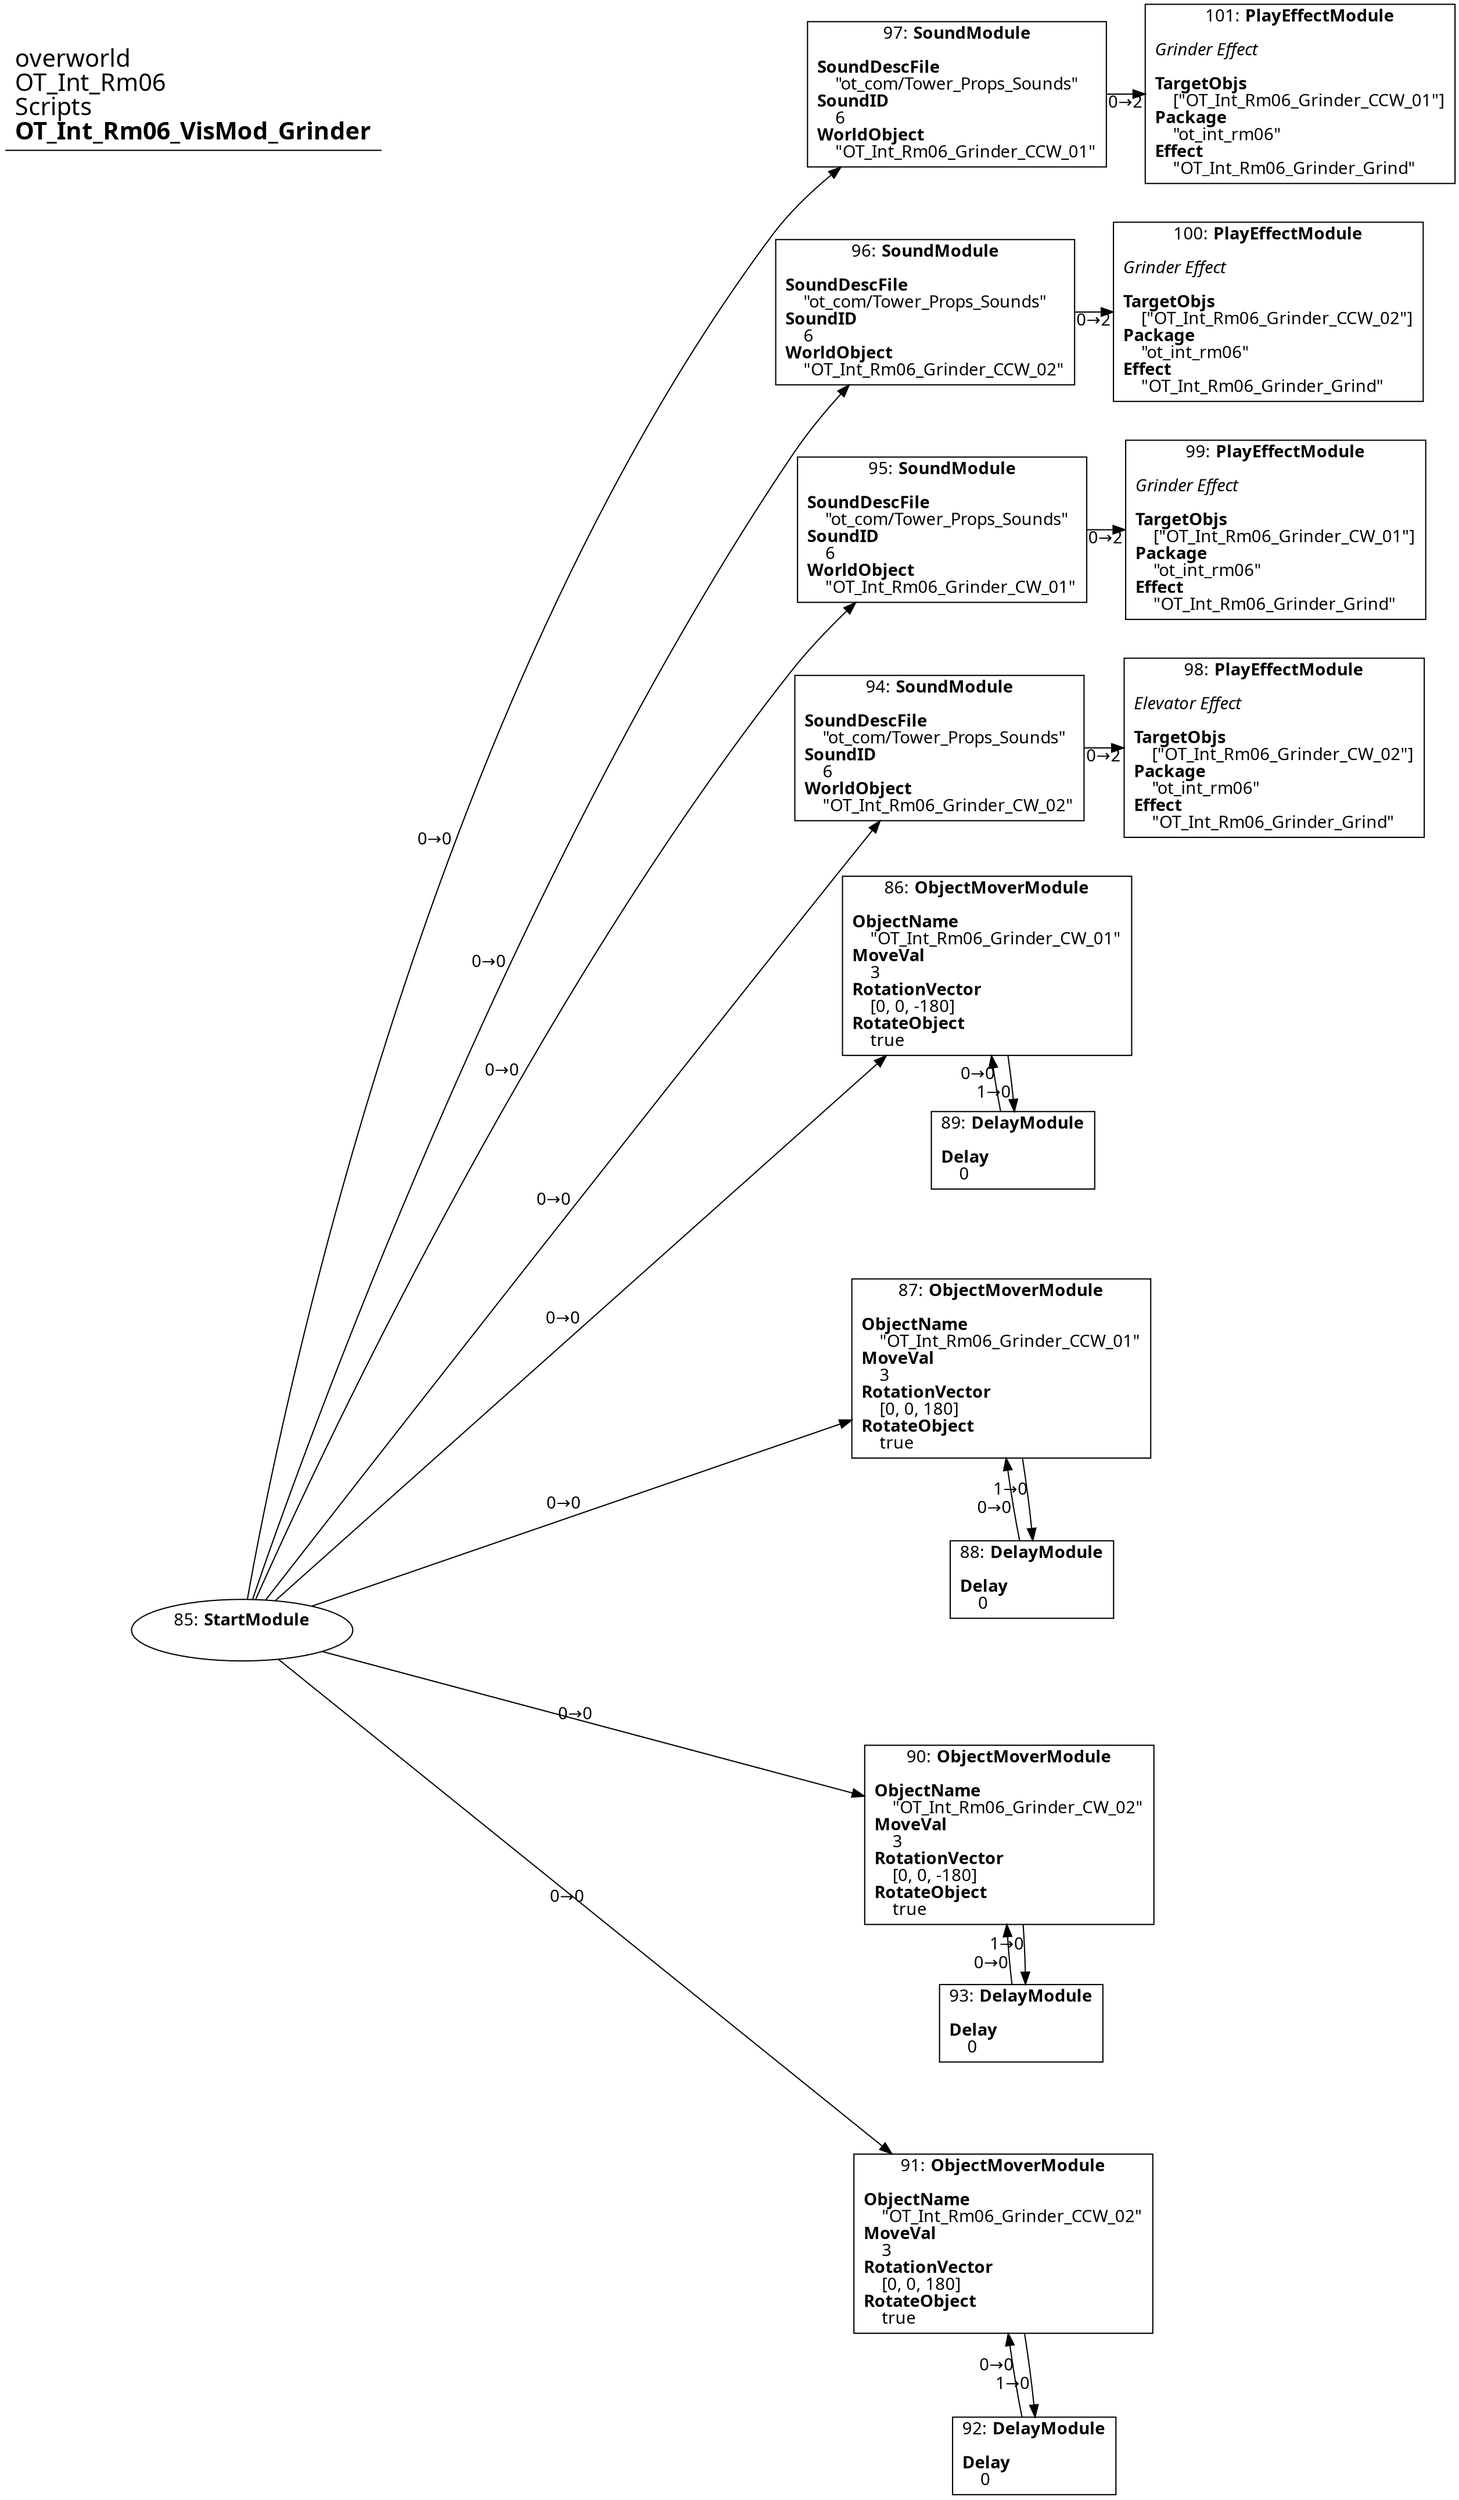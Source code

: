 digraph {
    layout = fdp;
    overlap = prism;
    sep = "+16";
    splines = spline;

    node [ shape = box ];

    graph [ fontname = "Segoe UI" ];
    node [ fontname = "Segoe UI" ];
    edge [ fontname = "Segoe UI" ];

    85 [ label = <85: <b>StartModule</b><br/><br/>> ];
    85 [ shape = oval ]
    85 [ pos = "-0.693,-0.95500004!" ];
    85 -> 86 [ label = "0→0" ];
    85 -> 87 [ label = "0→0" ];
    85 -> 90 [ label = "0→0" ];
    85 -> 91 [ label = "0→0" ];
    85 -> 94 [ label = "0→0" ];
    85 -> 95 [ label = "0→0" ];
    85 -> 96 [ label = "0→0" ];
    85 -> 97 [ label = "0→0" ];

    86 [ label = <86: <b>ObjectMoverModule</b><br/><br/><b>ObjectName</b><br align="left"/>    &quot;OT_Int_Rm06_Grinder_CW_01&quot;<br align="left"/><b>MoveVal</b><br align="left"/>    3<br align="left"/><b>RotationVector</b><br align="left"/>    [0, 0, -180]<br align="left"/><b>RotateObject</b><br align="left"/>    true<br align="left"/>> ];
    86 [ pos = "-0.053000003,-0.38900003!" ];
    86 -> 89 [ label = "1→0" ];

    87 [ label = <87: <b>ObjectMoverModule</b><br/><br/><b>ObjectName</b><br align="left"/>    &quot;OT_Int_Rm06_Grinder_CCW_01&quot;<br align="left"/><b>MoveVal</b><br align="left"/>    3<br align="left"/><b>RotationVector</b><br align="left"/>    [0, 0, 180]<br align="left"/><b>RotateObject</b><br align="left"/>    true<br align="left"/>> ];
    87 [ pos = "-0.058000002,-0.734!" ];
    87 -> 88 [ label = "1→0" ];

    88 [ label = <88: <b>DelayModule</b><br/><br/><b>Delay</b><br align="left"/>    0<br align="left"/>> ];
    88 [ pos = "-0.032,-0.91300005!" ];
    88 -> 87 [ label = "0→0" ];

    89 [ label = <89: <b>DelayModule</b><br/><br/><b>Delay</b><br align="left"/>    0<br align="left"/>> ];
    89 [ pos = "-0.043,-0.54800004!" ];
    89 -> 86 [ label = "0→0" ];

    90 [ label = <90: <b>ObjectMoverModule</b><br/><br/><b>ObjectName</b><br align="left"/>    &quot;OT_Int_Rm06_Grinder_CW_02&quot;<br align="left"/><b>MoveVal</b><br align="left"/>    3<br align="left"/><b>RotationVector</b><br align="left"/>    [0, 0, -180]<br align="left"/><b>RotateObject</b><br align="left"/>    true<br align="left"/>> ];
    90 [ pos = "-0.051000003,-1.1290001!" ];
    90 -> 93 [ label = "1→0" ];

    91 [ label = <91: <b>ObjectMoverModule</b><br/><br/><b>ObjectName</b><br align="left"/>    &quot;OT_Int_Rm06_Grinder_CCW_02&quot;<br align="left"/><b>MoveVal</b><br align="left"/>    3<br align="left"/><b>RotationVector</b><br align="left"/>    [0, 0, 180]<br align="left"/><b>RotateObject</b><br align="left"/>    true<br align="left"/>> ];
    91 [ pos = "-0.056,-1.4740001!" ];
    91 -> 92 [ label = "1→0" ];

    92 [ label = <92: <b>DelayModule</b><br/><br/><b>Delay</b><br align="left"/>    0<br align="left"/>> ];
    92 [ pos = "-0.030000001,-1.6530001!" ];
    92 -> 91 [ label = "0→0" ];

    93 [ label = <93: <b>DelayModule</b><br/><br/><b>Delay</b><br align="left"/>    0<br align="left"/>> ];
    93 [ pos = "-0.041,-1.2880001!" ];
    93 -> 90 [ label = "0→0" ];

    94 [ label = <94: <b>SoundModule</b><br/><br/><b>SoundDescFile</b><br align="left"/>    &quot;ot_com/Tower_Props_Sounds&quot;<br align="left"/><b>SoundID</b><br align="left"/>    6<br align="left"/><b>WorldObject</b><br align="left"/>    &quot;OT_Int_Rm06_Grinder_CW_02&quot;<br align="left"/>> ];
    94 [ pos = "-0.067,-0.20500001!" ];
    94 -> 98 [ label = "0→2" ];

    95 [ label = <95: <b>SoundModule</b><br/><br/><b>SoundDescFile</b><br align="left"/>    &quot;ot_com/Tower_Props_Sounds&quot;<br align="left"/><b>SoundID</b><br align="left"/>    6<br align="left"/><b>WorldObject</b><br align="left"/>    &quot;OT_Int_Rm06_Grinder_CW_01&quot;<br align="left"/>> ];
    95 [ pos = "-0.066,-0.026!" ];
    95 -> 99 [ label = "0→2" ];

    96 [ label = <96: <b>SoundModule</b><br/><br/><b>SoundDescFile</b><br align="left"/>    &quot;ot_com/Tower_Props_Sounds&quot;<br align="left"/><b>SoundID</b><br align="left"/>    6<br align="left"/><b>WorldObject</b><br align="left"/>    &quot;OT_Int_Rm06_Grinder_CCW_02&quot;<br align="left"/>> ];
    96 [ pos = "-0.066,0.149!" ];
    96 -> 100 [ label = "0→2" ];

    97 [ label = <97: <b>SoundModule</b><br/><br/><b>SoundDescFile</b><br align="left"/>    &quot;ot_com/Tower_Props_Sounds&quot;<br align="left"/><b>SoundID</b><br align="left"/>    6<br align="left"/><b>WorldObject</b><br align="left"/>    &quot;OT_Int_Rm06_Grinder_CCW_01&quot;<br align="left"/>> ];
    97 [ pos = "-0.063,0.33400002!" ];
    97 -> 101 [ label = "0→2" ];

    98 [ label = <98: <b>PlayEffectModule</b><br/><br/><i>Elevator Effect<br align="left"/></i><br align="left"/><b>TargetObjs</b><br align="left"/>    [&quot;OT_Int_Rm06_Grinder_CW_02&quot;]<br align="left"/><b>Package</b><br align="left"/>    &quot;ot_int_rm06&quot;<br align="left"/><b>Effect</b><br align="left"/>    &quot;OT_Int_Rm06_Grinder_Grind&quot;<br align="left"/>> ];
    98 [ pos = "0.16100001,-0.20500001!" ];

    99 [ label = <99: <b>PlayEffectModule</b><br/><br/><i>Grinder Effect<br align="left"/></i><br align="left"/><b>TargetObjs</b><br align="left"/>    [&quot;OT_Int_Rm06_Grinder_CW_01&quot;]<br align="left"/><b>Package</b><br align="left"/>    &quot;ot_int_rm06&quot;<br align="left"/><b>Effect</b><br align="left"/>    &quot;OT_Int_Rm06_Grinder_Grind&quot;<br align="left"/>> ];
    99 [ pos = "0.162,-0.026!" ];

    100 [ label = <100: <b>PlayEffectModule</b><br/><br/><i>Grinder Effect<br align="left"/></i><br align="left"/><b>TargetObjs</b><br align="left"/>    [&quot;OT_Int_Rm06_Grinder_CCW_02&quot;]<br align="left"/><b>Package</b><br align="left"/>    &quot;ot_int_rm06&quot;<br align="left"/><b>Effect</b><br align="left"/>    &quot;OT_Int_Rm06_Grinder_Grind&quot;<br align="left"/>> ];
    100 [ pos = "0.156,0.149!" ];

    101 [ label = <101: <b>PlayEffectModule</b><br/><br/><i>Grinder Effect<br align="left"/></i><br align="left"/><b>TargetObjs</b><br align="left"/>    [&quot;OT_Int_Rm06_Grinder_CCW_01&quot;]<br align="left"/><b>Package</b><br align="left"/>    &quot;ot_int_rm06&quot;<br align="left"/><b>Effect</b><br align="left"/>    &quot;OT_Int_Rm06_Grinder_Grind&quot;<br align="left"/>> ];
    101 [ pos = "0.162,0.33400002!" ];

    title [ pos = "-0.694,0.335!" ];
    title [ shape = underline ];
    title [ label = <<font point-size="20">overworld<br align="left"/>OT_Int_Rm06<br align="left"/>Scripts<br align="left"/><b>OT_Int_Rm06_VisMod_Grinder</b><br align="left"/></font>> ];
}
